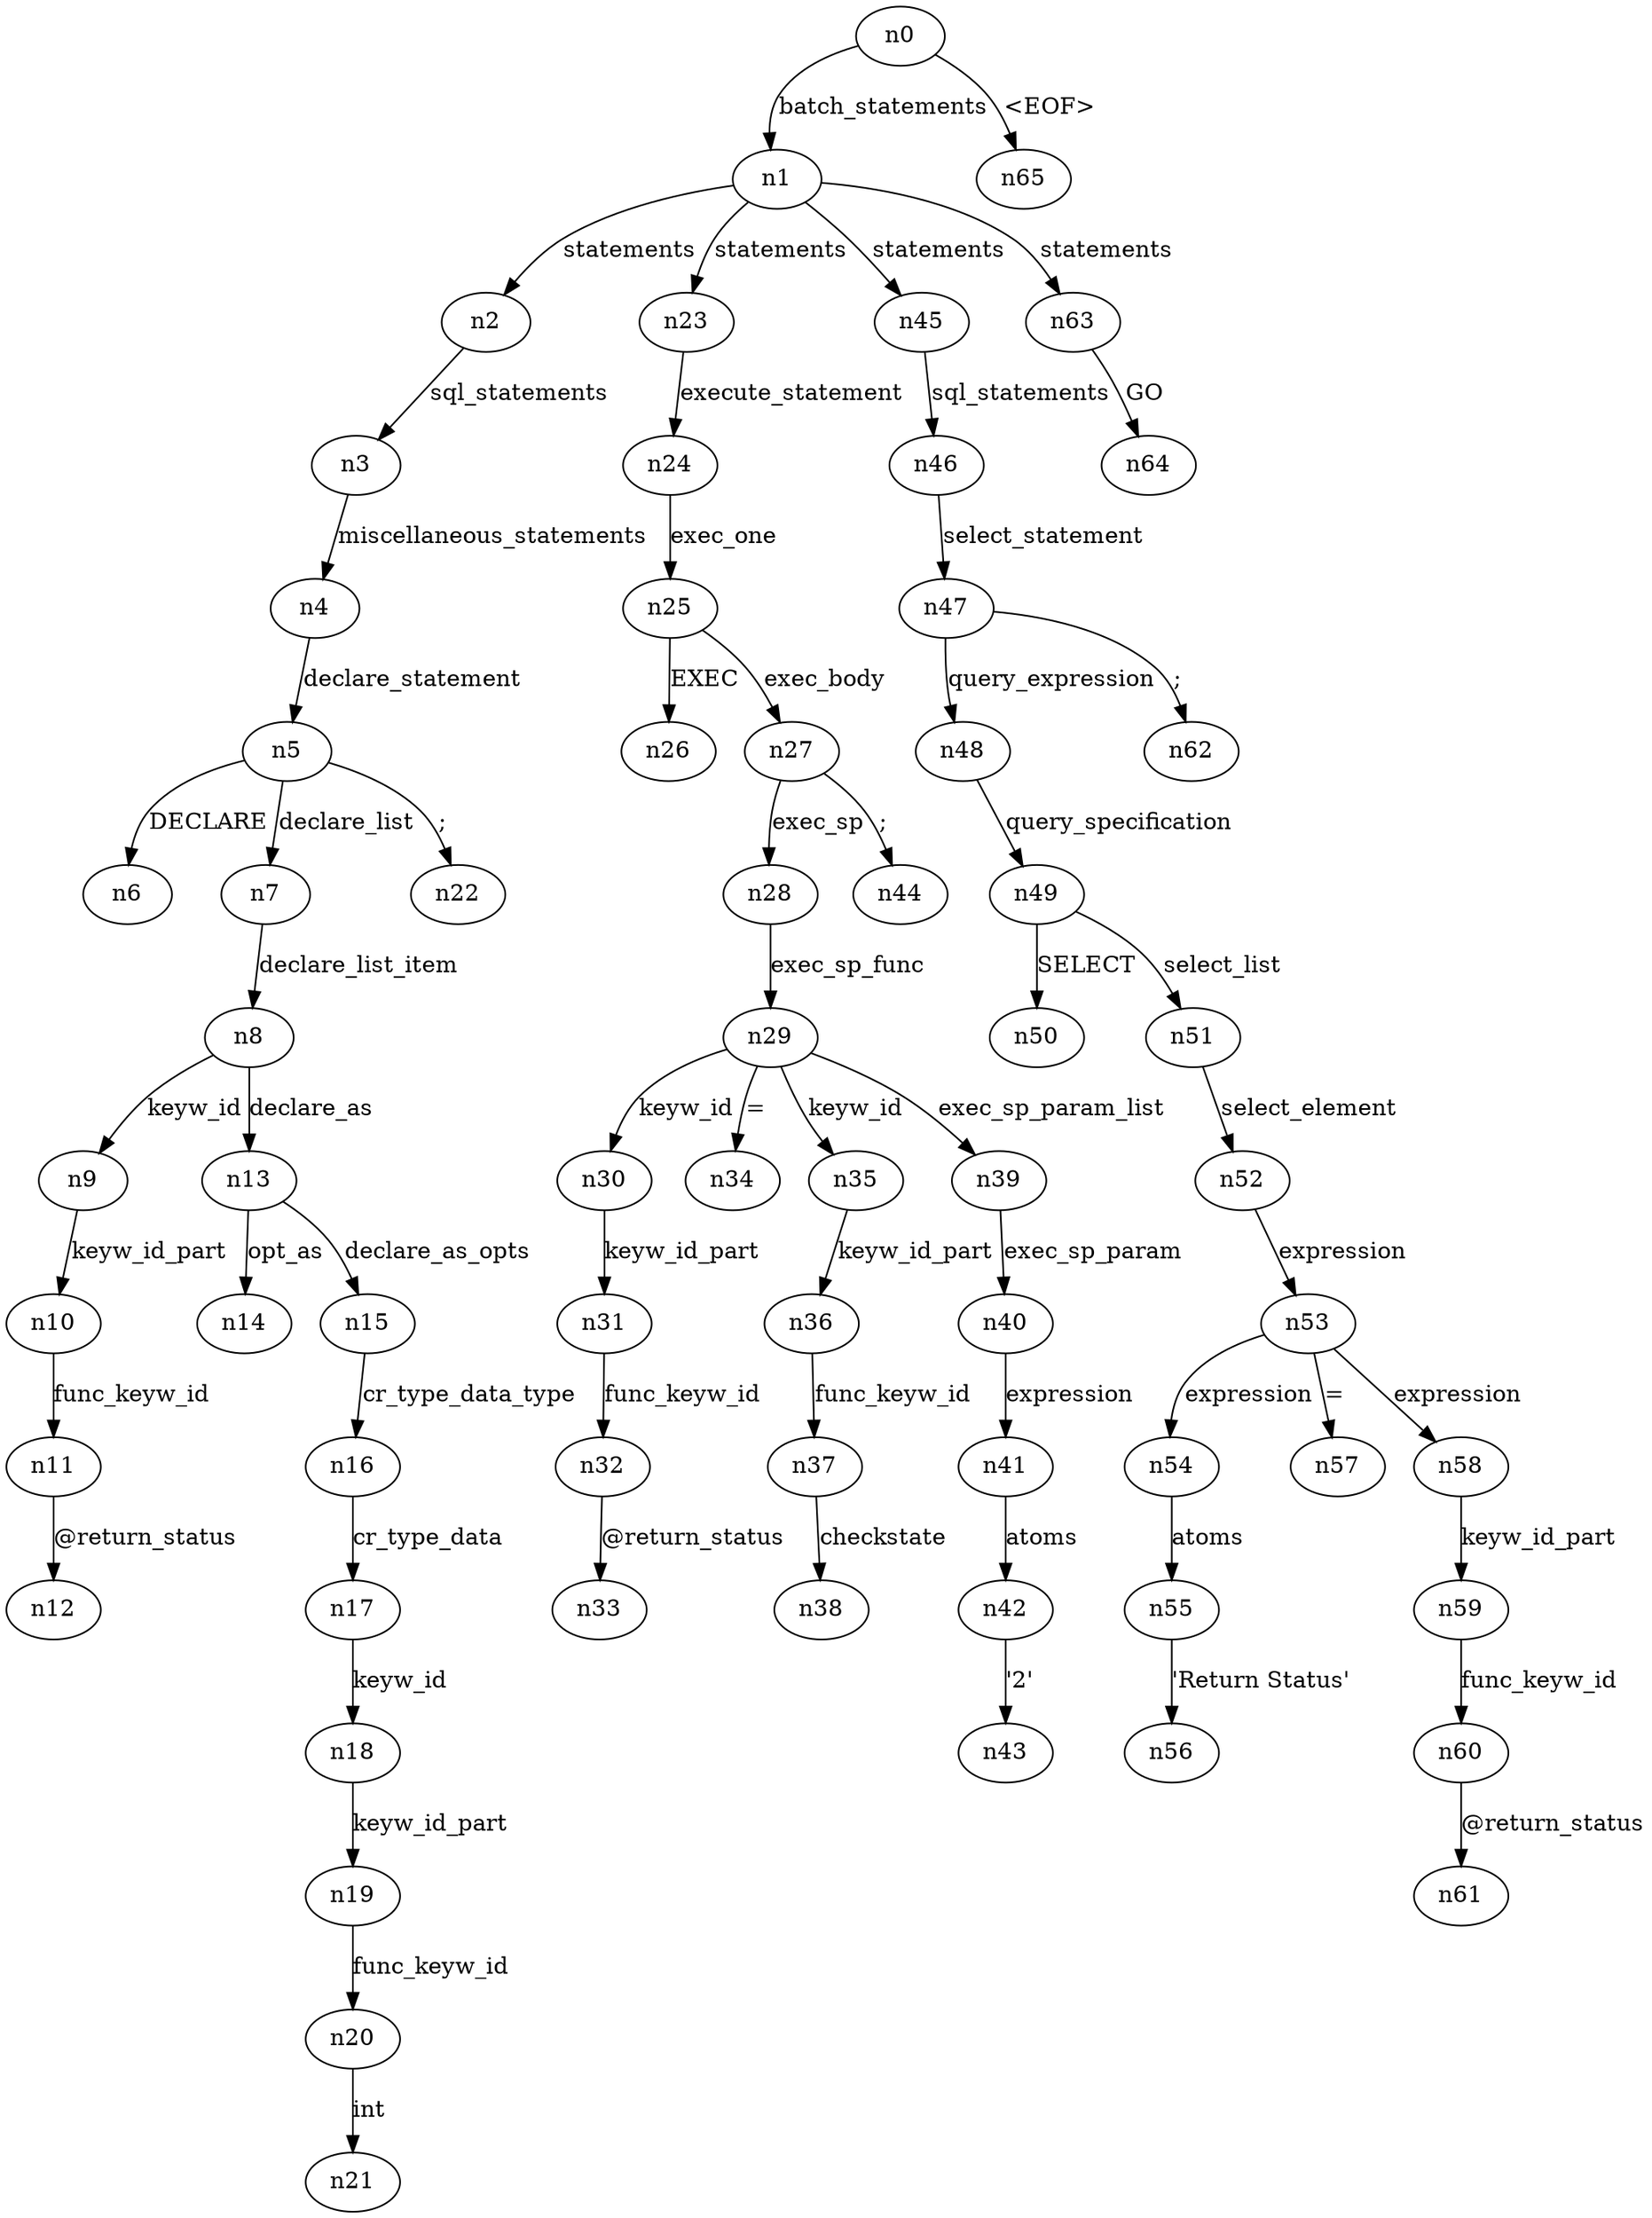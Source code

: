 digraph ParseTree {
  n0 -> n1 [label="batch_statements"];
  n1 -> n2 [label="statements"];
  n2 -> n3 [label="sql_statements"];
  n3 -> n4 [label="miscellaneous_statements"];
  n4 -> n5 [label="declare_statement"];
  n5 -> n6 [label="DECLARE"];
  n5 -> n7 [label="declare_list"];
  n7 -> n8 [label="declare_list_item"];
  n8 -> n9 [label="keyw_id"];
  n9 -> n10 [label="keyw_id_part"];
  n10 -> n11 [label="func_keyw_id"];
  n11 -> n12 [label="@return_status"];
  n8 -> n13 [label="declare_as"];
  n13 -> n14 [label="opt_as"];
  n13 -> n15 [label="declare_as_opts"];
  n15 -> n16 [label="cr_type_data_type"];
  n16 -> n17 [label="cr_type_data"];
  n17 -> n18 [label="keyw_id"];
  n18 -> n19 [label="keyw_id_part"];
  n19 -> n20 [label="func_keyw_id"];
  n20 -> n21 [label="int"];
  n5 -> n22 [label=";"];
  n1 -> n23 [label="statements"];
  n23 -> n24 [label="execute_statement"];
  n24 -> n25 [label="exec_one"];
  n25 -> n26 [label="EXEC"];
  n25 -> n27 [label="exec_body"];
  n27 -> n28 [label="exec_sp"];
  n28 -> n29 [label="exec_sp_func"];
  n29 -> n30 [label="keyw_id"];
  n30 -> n31 [label="keyw_id_part"];
  n31 -> n32 [label="func_keyw_id"];
  n32 -> n33 [label="@return_status"];
  n29 -> n34 [label="="];
  n29 -> n35 [label="keyw_id"];
  n35 -> n36 [label="keyw_id_part"];
  n36 -> n37 [label="func_keyw_id"];
  n37 -> n38 [label="checkstate"];
  n29 -> n39 [label="exec_sp_param_list"];
  n39 -> n40 [label="exec_sp_param"];
  n40 -> n41 [label="expression"];
  n41 -> n42 [label="atoms"];
  n42 -> n43 [label="'2'"];
  n27 -> n44 [label=";"];
  n1 -> n45 [label="statements"];
  n45 -> n46 [label="sql_statements"];
  n46 -> n47 [label="select_statement"];
  n47 -> n48 [label="query_expression"];
  n48 -> n49 [label="query_specification"];
  n49 -> n50 [label="SELECT"];
  n49 -> n51 [label="select_list"];
  n51 -> n52 [label="select_element"];
  n52 -> n53 [label="expression"];
  n53 -> n54 [label="expression"];
  n54 -> n55 [label="atoms"];
  n55 -> n56 [label="'Return Status'"];
  n53 -> n57 [label="="];
  n53 -> n58 [label="expression"];
  n58 -> n59 [label="keyw_id_part"];
  n59 -> n60 [label="func_keyw_id"];
  n60 -> n61 [label="@return_status"];
  n47 -> n62 [label=";"];
  n1 -> n63 [label="statements"];
  n63 -> n64 [label="GO"];
  n0 -> n65 [label="<EOF>"];
}